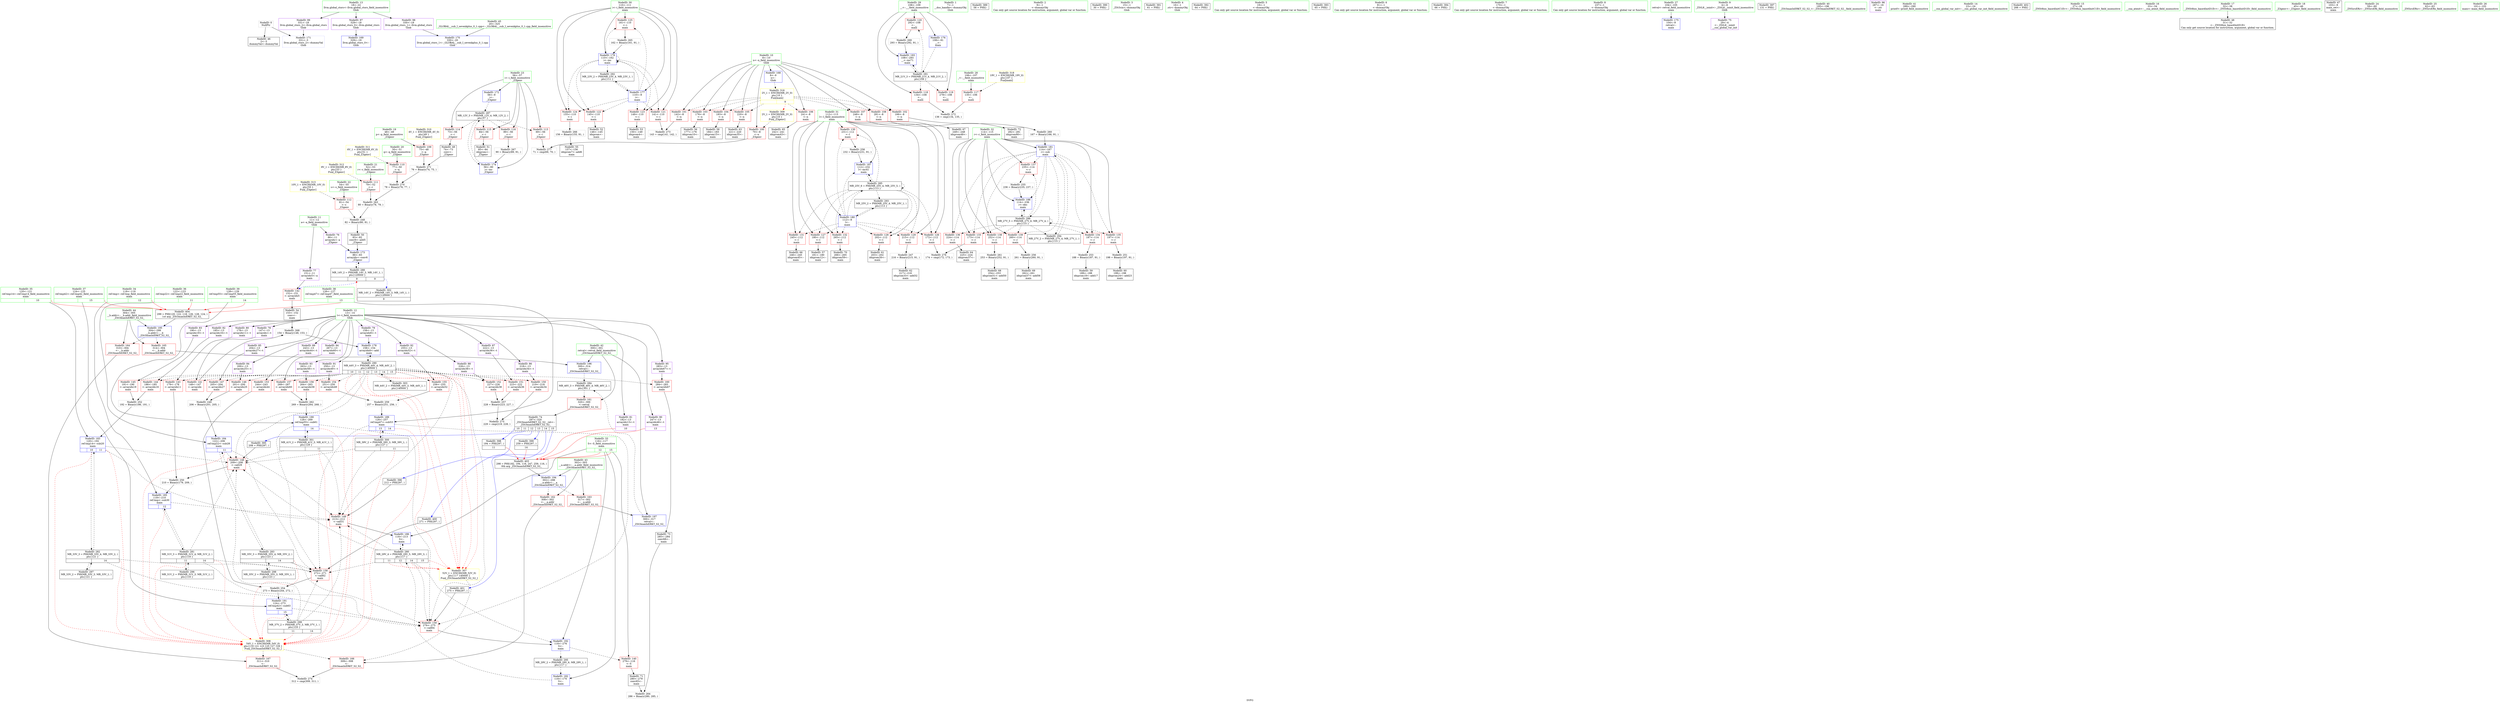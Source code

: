 digraph "SVFG" {
	label="SVFG";

	Node0x5614a39eedb0 [shape=record,color=grey,label="{NodeID: 0\nNullPtr}"];
	Node0x5614a39eedb0 -> Node0x5614a3a0f5a0[style=solid];
	Node0x5614a39eedb0 -> Node0x5614a3a17cf0[style=solid];
	Node0x5614a3a20cd0 [shape=record,color=grey,label="{NodeID: 277\n71 = cmp(69, 70, )\n}"];
	Node0x5614a3a13060 [shape=record,color=blue,label="{NodeID: 194\n302\<--298\n__a.addr\<--__a\n_ZSt3maxIxERKT_S2_S2_\n}"];
	Node0x5614a3a13060 -> Node0x5614a3a17510[style=dashed];
	Node0x5614a3a13060 -> Node0x5614a3a175e0[style=dashed];
	Node0x5614a3a10430 [shape=record,color=red,label="{NodeID: 111\n79\<--52\n\<--r\n_Z3genv\n}"];
	Node0x5614a3a10430 -> Node0x5614a3a14b10[style=solid];
	Node0x5614a3a0e670 [shape=record,color=green,label="{NodeID: 28\n106\<--107\n_\<--__field_insensitive\nmain\n}"];
	Node0x5614a3a0e670 -> Node0x5614a3a15080[style=solid];
	Node0x5614a3a16260 [shape=record,color=red,label="{NodeID: 139\n260\<--114\n\<--r\nmain\n}"];
	Node0x5614a3a16260 -> Node0x5614a3a14090[style=solid];
	Node0x5614a3a10e40 [shape=record,color=black,label="{NodeID: 56\n177\<--176\nidxprom10\<--\nmain\n}"];
	Node0x5614a3a1d440 [shape=record,color=grey,label="{NodeID: 250\n210 = Binary(179, 209, )\n}"];
	Node0x5614a3a1d440 -> Node0x5614a3a18880[style=solid];
	Node0x5614a3a17920 [shape=record,color=red,label="{NodeID: 167\n311\<--310\n\<--\n_ZSt3maxIxERKT_S2_S2_\n}"];
	Node0x5614a3a17920 -> Node0x5614a3a20850[style=solid];
	Node0x5614a3a12500 [shape=record,color=purple,label="{NodeID: 84\n200\<--13\narrayidx25\<--t\nmain\n}"];
	Node0x5614a3a12500 -> Node0x5614a3a16810[style=solid];
	Node0x5614a3a0cbc0 [shape=record,color=green,label="{NodeID: 1\n7\<--1\n__dso_handle\<--dummyObj\nGlob }"];
	Node0x5614a3a13130 [shape=record,color=blue,label="{NodeID: 195\n304\<--299\n__b.addr\<--__b\n_ZSt3maxIxERKT_S2_S2_\n}"];
	Node0x5614a3a13130 -> Node0x5614a3a176b0[style=dashed];
	Node0x5614a3a13130 -> Node0x5614a3a17780[style=dashed];
	Node0x5614a3a10500 [shape=record,color=red,label="{NodeID: 112\n81\<--54\n\<--s\n_Z3genv\n}"];
	Node0x5614a3a10500 -> Node0x5614a3a1d140[style=solid];
	Node0x5614a3a0e740 [shape=record,color=green,label="{NodeID: 29\n108\<--109\n__\<--___field_insensitive\nmain\n}"];
	Node0x5614a3a0e740 -> Node0x5614a3a15150[style=solid];
	Node0x5614a3a0e740 -> Node0x5614a3a15220[style=solid];
	Node0x5614a3a0e740 -> Node0x5614a3a152f0[style=solid];
	Node0x5614a3a0e740 -> Node0x5614a3a18130[style=solid];
	Node0x5614a3a0e740 -> Node0x5614a3a12f90[style=solid];
	Node0x5614a3711960 [shape=record,color=black,label="{NodeID: 389\n58 = PHI()\n}"];
	Node0x5614a3a16330 [shape=record,color=red,label="{NodeID: 140\n279\<--116\n\<--S\nmain\n}"];
	Node0x5614a3a16330 -> Node0x5614a3a11a70[style=solid];
	Node0x5614a3a10f10 [shape=record,color=black,label="{NodeID: 57\n181\<--180\nidxprom12\<--\nmain\n}"];
	Node0x5614a3a1d5c0 [shape=record,color=grey,label="{NodeID: 251\n198 = Binary(197, 91, )\n}"];
	Node0x5614a3a1d5c0 -> Node0x5614a3a11180[style=solid];
	Node0x5614a3a179f0 [shape=record,color=blue,label="{NodeID: 168\n8\<--9\nn\<--\nGlob }"];
	Node0x5614a3a179f0 -> Node0x5614a3a34710[style=dashed];
	Node0x5614a3a125d0 [shape=record,color=purple,label="{NodeID: 85\n204\<--13\narrayidx27\<--t\nmain\n}"];
	Node0x5614a3a125d0 -> Node0x5614a3a168e0[style=solid];
	Node0x5614a3a0cc50 [shape=record,color=green,label="{NodeID: 2\n9\<--1\n\<--dummyObj\nCan only get source location for instruction, argument, global var or function.}"];
	Node0x5614a3a13200 [shape=record,color=blue,label="{NodeID: 196\n300\<--314\nretval\<--\n_ZSt3maxIxERKT_S2_S2_\n}"];
	Node0x5614a3a13200 -> Node0x5614a3a2c9c0[style=dashed];
	Node0x5614a3a105d0 [shape=record,color=red,label="{NodeID: 113\n69\<--56\n\<--i\n_Z3genv\n}"];
	Node0x5614a3a105d0 -> Node0x5614a3a20cd0[style=solid];
	Node0x5614a3a0e810 [shape=record,color=green,label="{NodeID: 30\n110\<--111\ni\<--i_field_insensitive\nmain\n}"];
	Node0x5614a3a0e810 -> Node0x5614a3a153c0[style=solid];
	Node0x5614a3a0e810 -> Node0x5614a3a15490[style=solid];
	Node0x5614a3a0e810 -> Node0x5614a3a15560[style=solid];
	Node0x5614a3a0e810 -> Node0x5614a3a15630[style=solid];
	Node0x5614a3a0e810 -> Node0x5614a3a15700[style=solid];
	Node0x5614a3a0e810 -> Node0x5614a3a18200[style=solid];
	Node0x5614a3a0e810 -> Node0x5614a3a183a0[style=solid];
	Node0x5614a3a4f290 [shape=record,color=black,label="{NodeID: 390\n30 = PHI()\n}"];
	Node0x5614a3a33ea0 [shape=record,color=yellow,style=double,label="{NodeID: 307\n52V_1 = ENCHI(MR_52V_0)\npts\{117 140000 \}\nFun[_ZSt3maxIxERKT_S2_S2_]}"];
	Node0x5614a3a33ea0 -> Node0x5614a3a17850[style=dashed];
	Node0x5614a3a16400 [shape=record,color=red,label="{NodeID: 141\n148\<--147\n\<--arrayidx\nmain\n}"];
	Node0x5614a3a16400 -> Node0x5614a3a1ff50[style=solid];
	Node0x5614a3a10fe0 [shape=record,color=black,label="{NodeID: 58\n184\<--183\nidxprom15\<--\nmain\n}"];
	Node0x5614a3a1d740 [shape=record,color=grey,label="{NodeID: 252\n192 = Binary(186, 191, )\n}"];
	Node0x5614a3a1d740 -> Node0x5614a3a186e0[style=solid];
	Node0x5614a3a17af0 [shape=record,color=blue,label="{NodeID: 169\n329\<--19\nllvm.global_ctors_0\<--\nGlob }"];
	Node0x5614a3a126a0 [shape=record,color=purple,label="{NodeID: 86\n218\<--13\narrayidx34\<--t\nmain\n}"];
	Node0x5614a3a126a0 -> Node0x5614a3a16b50[style=solid];
	Node0x5614a3a0cce0 [shape=record,color=green,label="{NodeID: 3\n15\<--1\n_ZSt3cin\<--dummyObj\nGlob }"];
	Node0x5614a3a2b5c0 [shape=record,color=black,label="{NodeID: 280\nMR_29V_4 = PHI(MR_29V_5, MR_29V_3, )\npts\{117 \}\n|{|<s6>11|<s7>12|<s8>14|<s9>15}}"];
	Node0x5614a3a2b5c0 -> Node0x5614a3a169b0[style=dashed];
	Node0x5614a3a2b5c0 -> Node0x5614a3a16a80[style=dashed];
	Node0x5614a3a2b5c0 -> Node0x5614a3a171d0[style=dashed];
	Node0x5614a3a2b5c0 -> Node0x5614a3a172a0[style=dashed];
	Node0x5614a3a2b5c0 -> Node0x5614a3a18950[style=dashed];
	Node0x5614a3a2b5c0 -> Node0x5614a3a12ec0[style=dashed];
	Node0x5614a3a2b5c0:s6 -> Node0x5614a3a33ea0[style=dashed,color=red];
	Node0x5614a3a2b5c0:s7 -> Node0x5614a3a33ea0[style=dashed,color=red];
	Node0x5614a3a2b5c0:s8 -> Node0x5614a3a33ea0[style=dashed,color=red];
	Node0x5614a3a2b5c0:s9 -> Node0x5614a3a33ea0[style=dashed,color=red];
	Node0x5614a3a132d0 [shape=record,color=blue,label="{NodeID: 197\n300\<--317\nretval\<--\n_ZSt3maxIxERKT_S2_S2_\n}"];
	Node0x5614a3a132d0 -> Node0x5614a3a2c9c0[style=dashed];
	Node0x5614a3a106a0 [shape=record,color=red,label="{NodeID: 114\n73\<--56\n\<--i\n_Z3genv\n}"];
	Node0x5614a3a106a0 -> Node0x5614a3a10890[style=solid];
	Node0x5614a3a0e8e0 [shape=record,color=green,label="{NodeID: 31\n112\<--113\nl\<--l_field_insensitive\nmain\n}"];
	Node0x5614a3a0e8e0 -> Node0x5614a3a157d0[style=solid];
	Node0x5614a3a0e8e0 -> Node0x5614a3a158a0[style=solid];
	Node0x5614a3a0e8e0 -> Node0x5614a3a15970[style=solid];
	Node0x5614a3a0e8e0 -> Node0x5614a3a15a40[style=solid];
	Node0x5614a3a0e8e0 -> Node0x5614a3a15b10[style=solid];
	Node0x5614a3a0e8e0 -> Node0x5614a3a15be0[style=solid];
	Node0x5614a3a0e8e0 -> Node0x5614a3a15cb0[style=solid];
	Node0x5614a3a0e8e0 -> Node0x5614a3a18470[style=solid];
	Node0x5614a3a0e8e0 -> Node0x5614a3a18a20[style=solid];
	Node0x5614a3a4f360 [shape=record,color=black,label="{NodeID: 391\n61 = PHI()\n}"];
	Node0x5614a3a33fb0 [shape=record,color=yellow,style=double,label="{NodeID: 308\n54V_1 = ENCHI(MR_54V_0)\npts\{119 121 123 125 127 129 \}\nFun[_ZSt3maxIxERKT_S2_S2_]}"];
	Node0x5614a3a33fb0 -> Node0x5614a3a17850[style=dashed];
	Node0x5614a3a33fb0 -> Node0x5614a3a17920[style=dashed];
	Node0x5614a3a164d0 [shape=record,color=red,label="{NodeID: 142\n152\<--151\n\<--arrayidx5\nmain\n}"];
	Node0x5614a3a164d0 -> Node0x5614a3a10ca0[style=solid];
	Node0x5614a3a110b0 [shape=record,color=black,label="{NodeID: 59\n189\<--188\nidxprom18\<--add17\nmain\n}"];
	Node0x5614a3a1d8c0 [shape=record,color=grey,label="{NodeID: 253\n188 = Binary(187, 91, )\n}"];
	Node0x5614a3a1d8c0 -> Node0x5614a3a110b0[style=solid];
	Node0x5614a3a17bf0 [shape=record,color=blue,label="{NodeID: 170\n330\<--20\nllvm.global_ctors_1\<--_GLOBAL__sub_I_sevenkplus_0_1.cpp\nGlob }"];
	Node0x5614a3a12770 [shape=record,color=purple,label="{NodeID: 87\n222\<--13\narrayidx36\<--t\nmain\n}"];
	Node0x5614a3a12770 -> Node0x5614a3a16c20[style=solid];
	Node0x5614a3a0cd70 [shape=record,color=green,label="{NodeID: 4\n16\<--1\n.str\<--dummyObj\nGlob }"];
	Node0x5614a3a2bac0 [shape=record,color=black,label="{NodeID: 281\nMR_31V_3 = PHI(MR_31V_4, MR_31V_2, )\npts\{119 \}\n|{|<s5>11|<s6>14}}"];
	Node0x5614a3a2bac0 -> Node0x5614a3a169b0[style=dashed];
	Node0x5614a3a2bac0 -> Node0x5614a3a171d0[style=dashed];
	Node0x5614a3a2bac0 -> Node0x5614a3a172a0[style=dashed];
	Node0x5614a3a2bac0 -> Node0x5614a3a18880[style=dashed];
	Node0x5614a3a2bac0 -> Node0x5614a3a305c0[style=dashed];
	Node0x5614a3a2bac0:s5 -> Node0x5614a3a33fb0[style=dashed,color=red];
	Node0x5614a3a2bac0:s6 -> Node0x5614a3a33fb0[style=dashed,color=red];
	Node0x5614a3a14ee0 [shape=record,color=red,label="{NodeID: 115\n84\<--56\n\<--i\n_Z3genv\n}"];
	Node0x5614a3a14ee0 -> Node0x5614a3a10a30[style=solid];
	Node0x5614a3a0e9b0 [shape=record,color=green,label="{NodeID: 32\n114\<--115\nr\<--r_field_insensitive\nmain\n}"];
	Node0x5614a3a0e9b0 -> Node0x5614a3a15d80[style=solid];
	Node0x5614a3a0e9b0 -> Node0x5614a3a15e50[style=solid];
	Node0x5614a3a0e9b0 -> Node0x5614a3a15f20[style=solid];
	Node0x5614a3a0e9b0 -> Node0x5614a3a15ff0[style=solid];
	Node0x5614a3a0e9b0 -> Node0x5614a3a160c0[style=solid];
	Node0x5614a3a0e9b0 -> Node0x5614a3a16190[style=solid];
	Node0x5614a3a0e9b0 -> Node0x5614a3a16260[style=solid];
	Node0x5614a3a0e9b0 -> Node0x5614a3a18540[style=solid];
	Node0x5614a3a0e9b0 -> Node0x5614a3a18af0[style=solid];
	Node0x5614a3a4f490 [shape=record,color=black,label="{NodeID: 392\n64 = PHI()\n}"];
	Node0x5614a3a340c0 [shape=record,color=yellow,style=double,label="{NodeID: 309\n2V_1 = ENCHI(MR_2V_0)\npts\{10 \}\nFun[_Z3genv]}"];
	Node0x5614a3a340c0 -> Node0x5614a3a0fb40[style=dashed];
	Node0x5614a3a165a0 [shape=record,color=red,label="{NodeID: 143\n179\<--178\n\<--arrayidx11\nmain\n}"];
	Node0x5614a3a165a0 -> Node0x5614a3a1d440[style=solid];
	Node0x5614a3a11180 [shape=record,color=black,label="{NodeID: 60\n199\<--198\nidxprom24\<--add23\nmain\n}"];
	Node0x5614a3a1da40 [shape=record,color=grey,label="{NodeID: 254\n273 = Binary(244, 272, )\n}"];
	Node0x5614a3a1da40 -> Node0x5614a3a18d60[style=solid];
	Node0x5614a3a17cf0 [shape=record,color=blue, style = dotted,label="{NodeID: 171\n331\<--3\nllvm.global_ctors_2\<--dummyVal\nGlob }"];
	Node0x5614a3a12840 [shape=record,color=purple,label="{NodeID: 88\n226\<--13\narrayidx38\<--t\nmain\n}"];
	Node0x5614a3a12840 -> Node0x5614a3a16cf0[style=solid];
	Node0x5614a3a0d5b0 [shape=record,color=green,label="{NodeID: 5\n19\<--1\n\<--dummyObj\nCan only get source location for instruction, argument, global var or function.}"];
	Node0x5614a3a2bfc0 [shape=record,color=black,label="{NodeID: 282\nMR_33V_3 = PHI(MR_33V_4, MR_33V_2, )\npts\{121 \}\n|{|<s4>14}}"];
	Node0x5614a3a2bfc0 -> Node0x5614a3a171d0[style=dashed];
	Node0x5614a3a2bfc0 -> Node0x5614a3a172a0[style=dashed];
	Node0x5614a3a2bfc0 -> Node0x5614a3a186e0[style=dashed];
	Node0x5614a3a2bfc0 -> Node0x5614a3a30ac0[style=dashed];
	Node0x5614a3a2bfc0:s4 -> Node0x5614a3a33fb0[style=dashed,color=red];
	Node0x5614a3a14fb0 [shape=record,color=red,label="{NodeID: 116\n89\<--56\n\<--i\n_Z3genv\n}"];
	Node0x5614a3a14fb0 -> Node0x5614a3a1fdd0[style=solid];
	Node0x5614a3a0ea80 [shape=record,color=green,label="{NodeID: 33\n116\<--117\nS\<--S_field_insensitive\nmain\n|{|<s4>12|<s5>15}}"];
	Node0x5614a3a0ea80 -> Node0x5614a3a16330[style=solid];
	Node0x5614a3a0ea80 -> Node0x5614a3a18610[style=solid];
	Node0x5614a3a0ea80 -> Node0x5614a3a18950[style=solid];
	Node0x5614a3a0ea80 -> Node0x5614a3a12ec0[style=solid];
	Node0x5614a3a0ea80:s4 -> Node0x5614a3a50190[style=solid,color=red];
	Node0x5614a3a0ea80:s5 -> Node0x5614a3a50190[style=solid,color=red];
	Node0x5614a3a4f590 [shape=record,color=black,label="{NodeID: 393\n65 = PHI()\n}"];
	Node0x5614a3a341d0 [shape=record,color=yellow,style=double,label="{NodeID: 310\n4V_1 = ENCHI(MR_4V_0)\npts\{49 \}\nFun[_Z3genv]}"];
	Node0x5614a3a341d0 -> Node0x5614a3a10290[style=dashed];
	Node0x5614a3a16670 [shape=record,color=red,label="{NodeID: 144\n186\<--185\n\<--arrayidx16\nmain\n}"];
	Node0x5614a3a16670 -> Node0x5614a3a1d740[style=solid];
	Node0x5614a3a11250 [shape=record,color=black,label="{NodeID: 61\n203\<--202\nidxprom26\<--\nmain\n}"];
	Node0x5614a3a13f10 [shape=record,color=grey,label="{NodeID: 255\n236 = Binary(235, 237, )\n}"];
	Node0x5614a3a13f10 -> Node0x5614a3a18af0[style=solid];
	Node0x5614a3a17df0 [shape=record,color=blue,label="{NodeID: 172\n56\<--9\ni\<--\n_Z3genv\n}"];
	Node0x5614a3a17df0 -> Node0x5614a3a2d8c0[style=dashed];
	Node0x5614a3a12910 [shape=record,color=purple,label="{NodeID: 89\n243\<--13\narrayidx44\<--t\nmain\n}"];
	Node0x5614a3a12910 -> Node0x5614a3a16dc0[style=solid];
	Node0x5614a3a0d640 [shape=record,color=green,label="{NodeID: 6\n91\<--1\n\<--dummyObj\nCan only get source location for instruction, argument, global var or function.}"];
	Node0x5614a3a2c4c0 [shape=record,color=black,label="{NodeID: 283\nMR_35V_3 = PHI(MR_35V_4, MR_35V_2, )\npts\{123 \}\n|{|<s4>14}}"];
	Node0x5614a3a2c4c0 -> Node0x5614a3a171d0[style=dashed];
	Node0x5614a3a2c4c0 -> Node0x5614a3a172a0[style=dashed];
	Node0x5614a3a2c4c0 -> Node0x5614a3a187b0[style=dashed];
	Node0x5614a3a2c4c0 -> Node0x5614a3a30fc0[style=dashed];
	Node0x5614a3a2c4c0:s4 -> Node0x5614a3a33fb0[style=dashed,color=red];
	Node0x5614a3a15080 [shape=record,color=red,label="{NodeID: 117\n135\<--106\n\<--_\nmain\n}"];
	Node0x5614a3a15080 -> Node0x5614a3a20550[style=solid];
	Node0x5614a3a0eb50 [shape=record,color=green,label="{NodeID: 34\n118\<--119\nref.tmp\<--ref.tmp_field_insensitive\nmain\n|{|<s1>12}}"];
	Node0x5614a3a0eb50 -> Node0x5614a3a18880[style=solid];
	Node0x5614a3a0eb50:s1 -> Node0x5614a3a50710[style=solid,color=red];
	Node0x5614a3a4f690 [shape=record,color=black,label="{NodeID: 394\n66 = PHI()\n}"];
	Node0x5614a3a342b0 [shape=record,color=yellow,style=double,label="{NodeID: 311\n6V_1 = ENCHI(MR_6V_0)\npts\{51 \}\nFun[_Z3genv]}"];
	Node0x5614a3a342b0 -> Node0x5614a3a10360[style=dashed];
	Node0x5614a3a16740 [shape=record,color=red,label="{NodeID: 145\n191\<--190\n\<--arrayidx19\nmain\n}"];
	Node0x5614a3a16740 -> Node0x5614a3a1d740[style=solid];
	Node0x5614a3a11320 [shape=record,color=black,label="{NodeID: 62\n217\<--216\nidxprom33\<--add32\nmain\n}"];
	Node0x5614a3a14090 [shape=record,color=grey,label="{NodeID: 256\n261 = Binary(260, 91, )\n}"];
	Node0x5614a3a14090 -> Node0x5614a3a118d0[style=solid];
	Node0x5614a3a17ec0 [shape=record,color=blue,label="{NodeID: 173\n86\<--83\narrayidx\<--conv6\n_Z3genv\n}"];
	Node0x5614a3a17ec0 -> Node0x5614a3a2ddc0[style=dashed];
	Node0x5614a3a129e0 [shape=record,color=purple,label="{NodeID: 90\n247\<--13\narrayidx46\<--t\nmain\n|{<s0>13}}"];
	Node0x5614a3a129e0:s0 -> Node0x5614a3a50190[style=solid,color=red];
	Node0x5614a3a0d6d0 [shape=record,color=green,label="{NodeID: 7\n170\<--1\n\<--dummyObj\nCan only get source location for instruction, argument, global var or function.}"];
	Node0x5614a3a2c9c0 [shape=record,color=black,label="{NodeID: 284\nMR_46V_3 = PHI(MR_46V_4, MR_46V_2, )\npts\{301 \}\n}"];
	Node0x5614a3a2c9c0 -> Node0x5614a3a17440[style=dashed];
	Node0x5614a3a15150 [shape=record,color=red,label="{NodeID: 118\n134\<--108\n\<--__\nmain\n}"];
	Node0x5614a3a15150 -> Node0x5614a3a20550[style=solid];
	Node0x5614a3a0ec20 [shape=record,color=green,label="{NodeID: 35\n120\<--121\nref.tmp14\<--ref.tmp14_field_insensitive\nmain\n|{|<s1>10}}"];
	Node0x5614a3a0ec20 -> Node0x5614a3a186e0[style=solid];
	Node0x5614a3a0ec20:s1 -> Node0x5614a3a50710[style=solid,color=red];
	Node0x5614a3a4f760 [shape=record,color=black,label="{NodeID: 395\n208 = PHI(297, )\n}"];
	Node0x5614a3a4f760 -> Node0x5614a3a169b0[style=solid];
	Node0x5614a3a34390 [shape=record,color=yellow,style=double,label="{NodeID: 312\n8V_1 = ENCHI(MR_8V_0)\npts\{53 \}\nFun[_Z3genv]}"];
	Node0x5614a3a34390 -> Node0x5614a3a10430[style=dashed];
	Node0x5614a3a16810 [shape=record,color=red,label="{NodeID: 146\n201\<--200\n\<--arrayidx25\nmain\n}"];
	Node0x5614a3a16810 -> Node0x5614a3a1d2c0[style=solid];
	Node0x5614a3a113f0 [shape=record,color=black,label="{NodeID: 63\n221\<--220\nidxprom35\<--\nmain\n}"];
	Node0x5614a3a14210 [shape=record,color=grey,label="{NodeID: 257\n228 = Binary(223, 227, )\n}"];
	Node0x5614a3a14210 -> Node0x5614a3a209d0[style=solid];
	Node0x5614a3a17f90 [shape=record,color=blue,label="{NodeID: 174\n56\<--90\ni\<--inc\n_Z3genv\n}"];
	Node0x5614a3a17f90 -> Node0x5614a3a2d8c0[style=dashed];
	Node0x5614a3a12ab0 [shape=record,color=purple,label="{NodeID: 91\n250\<--13\narrayidx49\<--t\nmain\n}"];
	Node0x5614a3a12ab0 -> Node0x5614a3a16e90[style=solid];
	Node0x5614a3a0d760 [shape=record,color=green,label="{NodeID: 8\n237\<--1\n\<--dummyObj\nCan only get source location for instruction, argument, global var or function.}"];
	Node0x5614a3a2cec0 [shape=record,color=black,label="{NodeID: 285\nMR_25V_6 = PHI(MR_25V_4, MR_25V_5, )\npts\{113 \}\n}"];
	Node0x5614a3a2cec0 -> Node0x5614a3a157d0[style=dashed];
	Node0x5614a3a2cec0 -> Node0x5614a3a158a0[style=dashed];
	Node0x5614a3a2cec0 -> Node0x5614a3a15970[style=dashed];
	Node0x5614a3a2cec0 -> Node0x5614a3a15a40[style=dashed];
	Node0x5614a3a2cec0 -> Node0x5614a3a15b10[style=dashed];
	Node0x5614a3a2cec0 -> Node0x5614a3a15be0[style=dashed];
	Node0x5614a3a2cec0 -> Node0x5614a3a15cb0[style=dashed];
	Node0x5614a3a2cec0 -> Node0x5614a3a18a20[style=dashed];
	Node0x5614a3a2cec0 -> Node0x5614a3a2cec0[style=dashed];
	Node0x5614a3a2cec0 -> Node0x5614a3a2f6c0[style=dashed];
	Node0x5614a3a15220 [shape=record,color=red,label="{NodeID: 119\n278\<--108\n\<--__\nmain\n}"];
	Node0x5614a3a0ecf0 [shape=record,color=green,label="{NodeID: 36\n122\<--123\nref.tmp22\<--ref.tmp22_field_insensitive\nmain\n|{|<s1>11}}"];
	Node0x5614a3a0ecf0 -> Node0x5614a3a187b0[style=solid];
	Node0x5614a3a0ecf0:s1 -> Node0x5614a3a50710[style=solid,color=red];
	Node0x5614a3a4f920 [shape=record,color=black,label="{NodeID: 396\n212 = PHI(297, )\n}"];
	Node0x5614a3a4f920 -> Node0x5614a3a16a80[style=solid];
	Node0x5614a3a34470 [shape=record,color=yellow,style=double,label="{NodeID: 313\n10V_1 = ENCHI(MR_10V_0)\npts\{55 \}\nFun[_Z3genv]}"];
	Node0x5614a3a34470 -> Node0x5614a3a10500[style=dashed];
	Node0x5614a3a168e0 [shape=record,color=red,label="{NodeID: 147\n205\<--204\n\<--arrayidx27\nmain\n}"];
	Node0x5614a3a168e0 -> Node0x5614a3a1d2c0[style=solid];
	Node0x5614a3a114c0 [shape=record,color=black,label="{NodeID: 64\n225\<--224\nidxprom37\<--\nmain\n}"];
	Node0x5614a3a14390 [shape=record,color=grey,label="{NodeID: 258\n232 = Binary(231, 91, )\n}"];
	Node0x5614a3a14390 -> Node0x5614a3a18a20[style=solid];
	Node0x5614a3a18060 [shape=record,color=blue,label="{NodeID: 175\n104\<--9\nretval\<--\nmain\n}"];
	Node0x5614a3a12b80 [shape=record,color=purple,label="{NodeID: 92\n255\<--13\narrayidx52\<--t\nmain\n}"];
	Node0x5614a3a12b80 -> Node0x5614a3a16f60[style=solid];
	Node0x5614a3a0d7f0 [shape=record,color=green,label="{NodeID: 9\n4\<--6\n_ZStL8__ioinit\<--_ZStL8__ioinit_field_insensitive\nGlob }"];
	Node0x5614a3a0d7f0 -> Node0x5614a3a11db0[style=solid];
	Node0x5614a3a2d3c0 [shape=record,color=black,label="{NodeID: 286\nMR_27V_5 = PHI(MR_27V_6, MR_27V_4, )\npts\{115 \}\n}"];
	Node0x5614a3a2d3c0 -> Node0x5614a3a15d80[style=dashed];
	Node0x5614a3a2d3c0 -> Node0x5614a3a15e50[style=dashed];
	Node0x5614a3a2d3c0 -> Node0x5614a3a15f20[style=dashed];
	Node0x5614a3a2d3c0 -> Node0x5614a3a15ff0[style=dashed];
	Node0x5614a3a2d3c0 -> Node0x5614a3a160c0[style=dashed];
	Node0x5614a3a2d3c0 -> Node0x5614a3a16190[style=dashed];
	Node0x5614a3a2d3c0 -> Node0x5614a3a16260[style=dashed];
	Node0x5614a3a2d3c0 -> Node0x5614a3a18af0[style=dashed];
	Node0x5614a3a2d3c0 -> Node0x5614a3a2d3c0[style=dashed];
	Node0x5614a3a2d3c0 -> Node0x5614a3a2fbc0[style=dashed];
	Node0x5614a3a152f0 [shape=record,color=red,label="{NodeID: 120\n292\<--108\n\<--__\nmain\n}"];
	Node0x5614a3a152f0 -> Node0x5614a3a200d0[style=solid];
	Node0x5614a3a0edc0 [shape=record,color=green,label="{NodeID: 37\n124\<--125\nref.tmp42\<--ref.tmp42_field_insensitive\nmain\n|{|<s1>15}}"];
	Node0x5614a3a0edc0 -> Node0x5614a3a18d60[style=solid];
	Node0x5614a3a0edc0:s1 -> Node0x5614a3a50710[style=solid,color=red];
	Node0x5614a3a4fa20 [shape=record,color=black,label="{NodeID: 397\n131 = PHI()\n}"];
	Node0x5614a3a169b0 [shape=record,color=red,label="{NodeID: 148\n209\<--208\n\<--call29\nmain\n}"];
	Node0x5614a3a169b0 -> Node0x5614a3a1d440[style=solid];
	Node0x5614a3a11590 [shape=record,color=black,label="{NodeID: 65\n242\<--241\nidxprom43\<--\nmain\n}"];
	Node0x5614a3a14510 [shape=record,color=grey,label="{NodeID: 259\n257 = Binary(251, 256, )\n}"];
	Node0x5614a3a14510 -> Node0x5614a3a18bc0[style=solid];
	Node0x5614a3a18130 [shape=record,color=blue,label="{NodeID: 176\n108\<--91\n__\<--\nmain\n}"];
	Node0x5614a3a18130 -> Node0x5614a3a2ecc0[style=dashed];
	Node0x5614a3a12c50 [shape=record,color=purple,label="{NodeID: 93\n263\<--13\narrayidx58\<--t\nmain\n}"];
	Node0x5614a3a12c50 -> Node0x5614a3a17030[style=solid];
	Node0x5614a3a0d880 [shape=record,color=green,label="{NodeID: 10\n8\<--10\nn\<--n_field_insensitive\nGlob }"];
	Node0x5614a3a0d880 -> Node0x5614a3a0fb40[style=solid];
	Node0x5614a3a0d880 -> Node0x5614a3a0fc10[style=solid];
	Node0x5614a3a0d880 -> Node0x5614a3a0fce0[style=solid];
	Node0x5614a3a0d880 -> Node0x5614a3a0fdb0[style=solid];
	Node0x5614a3a0d880 -> Node0x5614a3a0fe80[style=solid];
	Node0x5614a3a0d880 -> Node0x5614a3a0ff50[style=solid];
	Node0x5614a3a0d880 -> Node0x5614a3a10020[style=solid];
	Node0x5614a3a0d880 -> Node0x5614a3a100f0[style=solid];
	Node0x5614a3a0d880 -> Node0x5614a3a101c0[style=solid];
	Node0x5614a3a0d880 -> Node0x5614a3a179f0[style=solid];
	Node0x5614a3a2d8c0 [shape=record,color=black,label="{NodeID: 287\nMR_12V_3 = PHI(MR_12V_4, MR_12V_2, )\npts\{57 \}\n}"];
	Node0x5614a3a2d8c0 -> Node0x5614a3a105d0[style=dashed];
	Node0x5614a3a2d8c0 -> Node0x5614a3a106a0[style=dashed];
	Node0x5614a3a2d8c0 -> Node0x5614a3a14ee0[style=dashed];
	Node0x5614a3a2d8c0 -> Node0x5614a3a14fb0[style=dashed];
	Node0x5614a3a2d8c0 -> Node0x5614a3a17f90[style=dashed];
	Node0x5614a3a153c0 [shape=record,color=red,label="{NodeID: 121\n141\<--110\n\<--i\nmain\n}"];
	Node0x5614a3a153c0 -> Node0x5614a3a206d0[style=solid];
	Node0x5614a3a0ee90 [shape=record,color=green,label="{NodeID: 38\n126\<--127\nref.tmp47\<--ref.tmp47_field_insensitive\nmain\n|{|<s1>13}}"];
	Node0x5614a3a0ee90 -> Node0x5614a3a18bc0[style=solid];
	Node0x5614a3a0ee90:s1 -> Node0x5614a3a50710[style=solid,color=red];
	Node0x5614a3a4faf0 [shape=record,color=black,label="{NodeID: 398\n194 = PHI(297, )\n|{<s0>11}}"];
	Node0x5614a3a4faf0:s0 -> Node0x5614a3a50190[style=solid,color=red];
	Node0x5614a3a16a80 [shape=record,color=red,label="{NodeID: 149\n213\<--212\n\<--call31\nmain\n}"];
	Node0x5614a3a16a80 -> Node0x5614a3a18950[style=solid];
	Node0x5614a3a11660 [shape=record,color=black,label="{NodeID: 66\n246\<--245\nidxprom45\<--\nmain\n}"];
	Node0x5614a3a14690 [shape=record,color=grey,label="{NodeID: 260\n167 = Binary(166, 91, )\n}"];
	Node0x5614a3a14690 -> Node0x5614a3a18540[style=solid];
	Node0x5614a3a18200 [shape=record,color=blue,label="{NodeID: 177\n110\<--9\ni\<--\nmain\n}"];
	Node0x5614a3a18200 -> Node0x5614a3a153c0[style=dashed];
	Node0x5614a3a18200 -> Node0x5614a3a15490[style=dashed];
	Node0x5614a3a18200 -> Node0x5614a3a15560[style=dashed];
	Node0x5614a3a18200 -> Node0x5614a3a15630[style=dashed];
	Node0x5614a3a18200 -> Node0x5614a3a15700[style=dashed];
	Node0x5614a3a18200 -> Node0x5614a3a183a0[style=dashed];
	Node0x5614a3a18200 -> Node0x5614a3a2f1c0[style=dashed];
	Node0x5614a3a12d20 [shape=record,color=purple,label="{NodeID: 94\n267\<--13\narrayidx60\<--t\nmain\n}"];
	Node0x5614a3a12d20 -> Node0x5614a3a17100[style=solid];
	Node0x5614a3a0d910 [shape=record,color=green,label="{NodeID: 11\n11\<--12\na\<--a_field_insensitive\nGlob }"];
	Node0x5614a3a0d910 -> Node0x5614a3a11e80[style=solid];
	Node0x5614a3a0d910 -> Node0x5614a3a11f50[style=solid];
	Node0x5614a3a2ddc0 [shape=record,color=black,label="{NodeID: 288\nMR_14V_2 = PHI(MR_14V_3, MR_14V_1, )\npts\{120000 \}\n|{|<s1>9|<s2>9}}"];
	Node0x5614a3a2ddc0 -> Node0x5614a3a17ec0[style=dashed];
	Node0x5614a3a2ddc0:s1 -> Node0x5614a3a164d0[style=dashed,color=blue];
	Node0x5614a3a2ddc0:s2 -> Node0x5614a3a327c0[style=dashed,color=blue];
	Node0x5614a3a15490 [shape=record,color=red,label="{NodeID: 122\n145\<--110\n\<--i\nmain\n}"];
	Node0x5614a3a15490 -> Node0x5614a3a10b00[style=solid];
	Node0x5614a3a0ef60 [shape=record,color=green,label="{NodeID: 39\n128\<--129\nref.tmp55\<--ref.tmp55_field_insensitive\nmain\n|{|<s1>14}}"];
	Node0x5614a3a0ef60 -> Node0x5614a3a18c90[style=solid];
	Node0x5614a3a0ef60:s1 -> Node0x5614a3a50710[style=solid,color=red];
	Node0x5614a3a4fd70 [shape=record,color=black,label="{NodeID: 399\n259 = PHI(297, )\n|{<s0>14}}"];
	Node0x5614a3a4fd70:s0 -> Node0x5614a3a50190[style=solid,color=red];
	Node0x5614a3a34710 [shape=record,color=yellow,style=double,label="{NodeID: 316\n2V_1 = ENCHI(MR_2V_0)\npts\{10 \}\nFun[main]|{|<s8>9}}"];
	Node0x5614a3a34710 -> Node0x5614a3a0fc10[style=dashed];
	Node0x5614a3a34710 -> Node0x5614a3a0fce0[style=dashed];
	Node0x5614a3a34710 -> Node0x5614a3a0fdb0[style=dashed];
	Node0x5614a3a34710 -> Node0x5614a3a0fe80[style=dashed];
	Node0x5614a3a34710 -> Node0x5614a3a0ff50[style=dashed];
	Node0x5614a3a34710 -> Node0x5614a3a10020[style=dashed];
	Node0x5614a3a34710 -> Node0x5614a3a100f0[style=dashed];
	Node0x5614a3a34710 -> Node0x5614a3a101c0[style=dashed];
	Node0x5614a3a34710:s8 -> Node0x5614a3a340c0[style=dashed,color=red];
	Node0x5614a3a16b50 [shape=record,color=red,label="{NodeID: 150\n219\<--218\n\<--arrayidx34\nmain\n}"];
	Node0x5614a3a16b50 -> Node0x5614a3a209d0[style=solid];
	Node0x5614a3a11730 [shape=record,color=black,label="{NodeID: 67\n249\<--248\nidxprom48\<--\nmain\n}"];
	Node0x5614a3a14810 [shape=record,color=grey,label="{NodeID: 261\n253 = Binary(252, 91, )\n}"];
	Node0x5614a3a14810 -> Node0x5614a3a11800[style=solid];
	Node0x5614a3a182d0 [shape=record,color=blue,label="{NodeID: 178\n158\<--154\narrayidx8\<--add\nmain\n}"];
	Node0x5614a3a182d0 -> Node0x5614a3a2e7c0[style=dashed];
	Node0x5614a3a12df0 [shape=record,color=purple,label="{NodeID: 95\n283\<--13\narrayidx67\<--t\nmain\n}"];
	Node0x5614a3a12df0 -> Node0x5614a3a17370[style=solid];
	Node0x5614a3a0d9a0 [shape=record,color=green,label="{NodeID: 12\n13\<--14\nt\<--t_field_insensitive\nGlob }"];
	Node0x5614a3a0d9a0 -> Node0x5614a3a12020[style=solid];
	Node0x5614a3a0d9a0 -> Node0x5614a3a120f0[style=solid];
	Node0x5614a3a0d9a0 -> Node0x5614a3a121c0[style=solid];
	Node0x5614a3a0d9a0 -> Node0x5614a3a12290[style=solid];
	Node0x5614a3a0d9a0 -> Node0x5614a3a12360[style=solid];
	Node0x5614a3a0d9a0 -> Node0x5614a3a12430[style=solid];
	Node0x5614a3a0d9a0 -> Node0x5614a3a12500[style=solid];
	Node0x5614a3a0d9a0 -> Node0x5614a3a125d0[style=solid];
	Node0x5614a3a0d9a0 -> Node0x5614a3a126a0[style=solid];
	Node0x5614a3a0d9a0 -> Node0x5614a3a12770[style=solid];
	Node0x5614a3a0d9a0 -> Node0x5614a3a12840[style=solid];
	Node0x5614a3a0d9a0 -> Node0x5614a3a12910[style=solid];
	Node0x5614a3a0d9a0 -> Node0x5614a3a129e0[style=solid];
	Node0x5614a3a0d9a0 -> Node0x5614a3a12ab0[style=solid];
	Node0x5614a3a0d9a0 -> Node0x5614a3a12b80[style=solid];
	Node0x5614a3a0d9a0 -> Node0x5614a3a12c50[style=solid];
	Node0x5614a3a0d9a0 -> Node0x5614a3a12d20[style=solid];
	Node0x5614a3a0d9a0 -> Node0x5614a3a12df0[style=solid];
	Node0x5614a3a15560 [shape=record,color=red,label="{NodeID: 123\n149\<--110\n\<--i\nmain\n}"];
	Node0x5614a3a15560 -> Node0x5614a3a10bd0[style=solid];
	Node0x5614a3a0f030 [shape=record,color=green,label="{NodeID: 40\n195\<--196\n_ZSt3maxIxERKT_S2_S2_\<--_ZSt3maxIxERKT_S2_S2__field_insensitive\n}"];
	Node0x5614a3a4fe40 [shape=record,color=black,label="{NodeID: 400\n271 = PHI(297, )\n}"];
	Node0x5614a3a4fe40 -> Node0x5614a3a171d0[style=solid];
	Node0x5614a3a16c20 [shape=record,color=red,label="{NodeID: 151\n223\<--222\n\<--arrayidx36\nmain\n}"];
	Node0x5614a3a16c20 -> Node0x5614a3a14210[style=solid];
	Node0x5614a3a11800 [shape=record,color=black,label="{NodeID: 68\n254\<--253\nidxprom51\<--add50\nmain\n}"];
	Node0x5614a3a14990 [shape=record,color=grey,label="{NodeID: 262\n269 = Binary(264, 268, )\n}"];
	Node0x5614a3a14990 -> Node0x5614a3a18c90[style=solid];
	Node0x5614a3a183a0 [shape=record,color=blue,label="{NodeID: 179\n110\<--162\ni\<--inc\nmain\n}"];
	Node0x5614a3a183a0 -> Node0x5614a3a153c0[style=dashed];
	Node0x5614a3a183a0 -> Node0x5614a3a15490[style=dashed];
	Node0x5614a3a183a0 -> Node0x5614a3a15560[style=dashed];
	Node0x5614a3a183a0 -> Node0x5614a3a15630[style=dashed];
	Node0x5614a3a183a0 -> Node0x5614a3a15700[style=dashed];
	Node0x5614a3a183a0 -> Node0x5614a3a183a0[style=dashed];
	Node0x5614a3a183a0 -> Node0x5614a3a2f1c0[style=dashed];
	Node0x5614a3a0f770 [shape=record,color=purple,label="{NodeID: 96\n287\<--16\n\<--.str\nmain\n}"];
	Node0x5614a3a0da30 [shape=record,color=green,label="{NodeID: 13\n18\<--22\nllvm.global_ctors\<--llvm.global_ctors_field_insensitive\nGlob }"];
	Node0x5614a3a0da30 -> Node0x5614a3a0f840[style=solid];
	Node0x5614a3a0da30 -> Node0x5614a3a0f940[style=solid];
	Node0x5614a3a0da30 -> Node0x5614a3a0fa40[style=solid];
	Node0x5614a3a2e7c0 [shape=record,color=black,label="{NodeID: 290\nMR_44V_3 = PHI(MR_44V_4, MR_44V_2, )\npts\{140000 \}\n|{|<s21>10|<s22>11|<s23>12|<s24>13|<s25>14|<s26>15}}"];
	Node0x5614a3a2e7c0 -> Node0x5614a3a16400[style=dashed];
	Node0x5614a3a2e7c0 -> Node0x5614a3a165a0[style=dashed];
	Node0x5614a3a2e7c0 -> Node0x5614a3a16670[style=dashed];
	Node0x5614a3a2e7c0 -> Node0x5614a3a16740[style=dashed];
	Node0x5614a3a2e7c0 -> Node0x5614a3a16810[style=dashed];
	Node0x5614a3a2e7c0 -> Node0x5614a3a168e0[style=dashed];
	Node0x5614a3a2e7c0 -> Node0x5614a3a169b0[style=dashed];
	Node0x5614a3a2e7c0 -> Node0x5614a3a16a80[style=dashed];
	Node0x5614a3a2e7c0 -> Node0x5614a3a16b50[style=dashed];
	Node0x5614a3a2e7c0 -> Node0x5614a3a16c20[style=dashed];
	Node0x5614a3a2e7c0 -> Node0x5614a3a16cf0[style=dashed];
	Node0x5614a3a2e7c0 -> Node0x5614a3a16dc0[style=dashed];
	Node0x5614a3a2e7c0 -> Node0x5614a3a16e90[style=dashed];
	Node0x5614a3a2e7c0 -> Node0x5614a3a16f60[style=dashed];
	Node0x5614a3a2e7c0 -> Node0x5614a3a17030[style=dashed];
	Node0x5614a3a2e7c0 -> Node0x5614a3a17100[style=dashed];
	Node0x5614a3a2e7c0 -> Node0x5614a3a171d0[style=dashed];
	Node0x5614a3a2e7c0 -> Node0x5614a3a172a0[style=dashed];
	Node0x5614a3a2e7c0 -> Node0x5614a3a17370[style=dashed];
	Node0x5614a3a2e7c0 -> Node0x5614a3a182d0[style=dashed];
	Node0x5614a3a2e7c0 -> Node0x5614a3a32cc0[style=dashed];
	Node0x5614a3a2e7c0:s21 -> Node0x5614a3a33ea0[style=dashed,color=red];
	Node0x5614a3a2e7c0:s22 -> Node0x5614a3a33ea0[style=dashed,color=red];
	Node0x5614a3a2e7c0:s23 -> Node0x5614a3a33ea0[style=dashed,color=red];
	Node0x5614a3a2e7c0:s24 -> Node0x5614a3a33ea0[style=dashed,color=red];
	Node0x5614a3a2e7c0:s25 -> Node0x5614a3a33ea0[style=dashed,color=red];
	Node0x5614a3a2e7c0:s26 -> Node0x5614a3a33ea0[style=dashed,color=red];
	Node0x5614a3a15630 [shape=record,color=red,label="{NodeID: 124\n155\<--110\n\<--i\nmain\n}"];
	Node0x5614a3a15630 -> Node0x5614a3a1fc50[style=solid];
	Node0x5614a3a0f130 [shape=record,color=green,label="{NodeID: 41\n289\<--290\nprintf\<--printf_field_insensitive\n}"];
	Node0x5614a3a4ff80 [shape=record,color=black,label="{NodeID: 401\n275 = PHI(297, )\n}"];
	Node0x5614a3a4ff80 -> Node0x5614a3a172a0[style=solid];
	Node0x5614a3a34900 [shape=record,color=yellow,style=double,label="{NodeID: 318\n19V_1 = ENCHI(MR_19V_0)\npts\{107 \}\nFun[main]}"];
	Node0x5614a3a34900 -> Node0x5614a3a15080[style=dashed];
	Node0x5614a3a16cf0 [shape=record,color=red,label="{NodeID: 152\n227\<--226\n\<--arrayidx38\nmain\n}"];
	Node0x5614a3a16cf0 -> Node0x5614a3a14210[style=solid];
	Node0x5614a3a118d0 [shape=record,color=black,label="{NodeID: 69\n262\<--261\nidxprom57\<--add56\nmain\n}"];
	Node0x5614a3a14b10 [shape=record,color=grey,label="{NodeID: 263\n80 = Binary(78, 79, )\n}"];
	Node0x5614a3a14b10 -> Node0x5614a3a1d140[style=solid];
	Node0x5614a3a18470 [shape=record,color=blue,label="{NodeID: 180\n112\<--9\nl\<--\nmain\n}"];
	Node0x5614a3a18470 -> Node0x5614a3a157d0[style=dashed];
	Node0x5614a3a18470 -> Node0x5614a3a158a0[style=dashed];
	Node0x5614a3a18470 -> Node0x5614a3a15970[style=dashed];
	Node0x5614a3a18470 -> Node0x5614a3a15a40[style=dashed];
	Node0x5614a3a18470 -> Node0x5614a3a15b10[style=dashed];
	Node0x5614a3a18470 -> Node0x5614a3a15be0[style=dashed];
	Node0x5614a3a18470 -> Node0x5614a3a15cb0[style=dashed];
	Node0x5614a3a18470 -> Node0x5614a3a18a20[style=dashed];
	Node0x5614a3a18470 -> Node0x5614a3a2cec0[style=dashed];
	Node0x5614a3a18470 -> Node0x5614a3a2f6c0[style=dashed];
	Node0x5614a3a0f840 [shape=record,color=purple,label="{NodeID: 97\n329\<--18\nllvm.global_ctors_0\<--llvm.global_ctors\nGlob }"];
	Node0x5614a3a0f840 -> Node0x5614a3a17af0[style=solid];
	Node0x5614a3a0dac0 [shape=record,color=green,label="{NodeID: 14\n23\<--24\n__cxx_global_var_init\<--__cxx_global_var_init_field_insensitive\n}"];
	Node0x5614a3a2ecc0 [shape=record,color=black,label="{NodeID: 291\nMR_21V_3 = PHI(MR_21V_4, MR_21V_2, )\npts\{109 \}\n}"];
	Node0x5614a3a2ecc0 -> Node0x5614a3a15150[style=dashed];
	Node0x5614a3a2ecc0 -> Node0x5614a3a15220[style=dashed];
	Node0x5614a3a2ecc0 -> Node0x5614a3a152f0[style=dashed];
	Node0x5614a3a2ecc0 -> Node0x5614a3a12f90[style=dashed];
	Node0x5614a3a15700 [shape=record,color=red,label="{NodeID: 125\n161\<--110\n\<--i\nmain\n}"];
	Node0x5614a3a15700 -> Node0x5614a3a14e10[style=solid];
	Node0x5614a3a0f230 [shape=record,color=green,label="{NodeID: 42\n300\<--301\nretval\<--retval_field_insensitive\n_ZSt3maxIxERKT_S2_S2_\n}"];
	Node0x5614a3a0f230 -> Node0x5614a3a17440[style=solid];
	Node0x5614a3a0f230 -> Node0x5614a3a13200[style=solid];
	Node0x5614a3a0f230 -> Node0x5614a3a132d0[style=solid];
	Node0x5614a3a500c0 [shape=record,color=black,label="{NodeID: 402\n288 = PHI()\n}"];
	Node0x5614a3a16dc0 [shape=record,color=red,label="{NodeID: 153\n244\<--243\n\<--arrayidx44\nmain\n}"];
	Node0x5614a3a16dc0 -> Node0x5614a3a1da40[style=solid];
	Node0x5614a3a119a0 [shape=record,color=black,label="{NodeID: 70\n266\<--265\nidxprom59\<--\nmain\n}"];
	Node0x5614a3a14c90 [shape=record,color=grey,label="{NodeID: 264\n286 = Binary(280, 285, )\n}"];
	Node0x5614a3a18540 [shape=record,color=blue,label="{NodeID: 181\n114\<--167\nr\<--sub\nmain\n}"];
	Node0x5614a3a18540 -> Node0x5614a3a15d80[style=dashed];
	Node0x5614a3a18540 -> Node0x5614a3a15e50[style=dashed];
	Node0x5614a3a18540 -> Node0x5614a3a15f20[style=dashed];
	Node0x5614a3a18540 -> Node0x5614a3a15ff0[style=dashed];
	Node0x5614a3a18540 -> Node0x5614a3a160c0[style=dashed];
	Node0x5614a3a18540 -> Node0x5614a3a16190[style=dashed];
	Node0x5614a3a18540 -> Node0x5614a3a16260[style=dashed];
	Node0x5614a3a18540 -> Node0x5614a3a18af0[style=dashed];
	Node0x5614a3a18540 -> Node0x5614a3a2d3c0[style=dashed];
	Node0x5614a3a18540 -> Node0x5614a3a2fbc0[style=dashed];
	Node0x5614a3a0f940 [shape=record,color=purple,label="{NodeID: 98\n330\<--18\nllvm.global_ctors_1\<--llvm.global_ctors\nGlob }"];
	Node0x5614a3a0f940 -> Node0x5614a3a17bf0[style=solid];
	Node0x5614a3a0db50 [shape=record,color=green,label="{NodeID: 15\n27\<--28\n_ZNSt8ios_base4InitC1Ev\<--_ZNSt8ios_base4InitC1Ev_field_insensitive\n}"];
	Node0x5614a3a2f1c0 [shape=record,color=black,label="{NodeID: 292\nMR_23V_2 = PHI(MR_23V_4, MR_23V_1, )\npts\{111 \}\n}"];
	Node0x5614a3a2f1c0 -> Node0x5614a3a18200[style=dashed];
	Node0x5614a3a157d0 [shape=record,color=red,label="{NodeID: 126\n172\<--112\n\<--l\nmain\n}"];
	Node0x5614a3a157d0 -> Node0x5614a3a20b50[style=solid];
	Node0x5614a3a0f300 [shape=record,color=green,label="{NodeID: 43\n302\<--303\n__a.addr\<--__a.addr_field_insensitive\n_ZSt3maxIxERKT_S2_S2_\n}"];
	Node0x5614a3a0f300 -> Node0x5614a3a17510[style=solid];
	Node0x5614a3a0f300 -> Node0x5614a3a175e0[style=solid];
	Node0x5614a3a0f300 -> Node0x5614a3a13060[style=solid];
	Node0x5614a3a50190 [shape=record,color=black,label="{NodeID: 403\n298 = PHI(182, 194, 116, 247, 259, 116, )\n0th arg _ZSt3maxIxERKT_S2_S2_ }"];
	Node0x5614a3a50190 -> Node0x5614a3a13060[style=solid];
	Node0x5614a3a16e90 [shape=record,color=red,label="{NodeID: 154\n251\<--250\n\<--arrayidx49\nmain\n}"];
	Node0x5614a3a16e90 -> Node0x5614a3a14510[style=solid];
	Node0x5614a3a11a70 [shape=record,color=black,label="{NodeID: 71\n280\<--279\nconv65\<--\nmain\n}"];
	Node0x5614a3a11a70 -> Node0x5614a3a14c90[style=solid];
	Node0x5614a3a14e10 [shape=record,color=grey,label="{NodeID: 265\n162 = Binary(161, 91, )\n}"];
	Node0x5614a3a14e10 -> Node0x5614a3a183a0[style=solid];
	Node0x5614a3a18610 [shape=record,color=blue,label="{NodeID: 182\n116\<--170\nS\<--\nmain\n}"];
	Node0x5614a3a18610 -> Node0x5614a3a2b5c0[style=dashed];
	Node0x5614a3a0fa40 [shape=record,color=purple,label="{NodeID: 99\n331\<--18\nllvm.global_ctors_2\<--llvm.global_ctors\nGlob }"];
	Node0x5614a3a0fa40 -> Node0x5614a3a17cf0[style=solid];
	Node0x5614a3a0dc20 [shape=record,color=green,label="{NodeID: 16\n33\<--34\n__cxa_atexit\<--__cxa_atexit_field_insensitive\n}"];
	Node0x5614a3a2f6c0 [shape=record,color=black,label="{NodeID: 293\nMR_25V_2 = PHI(MR_25V_4, MR_25V_1, )\npts\{113 \}\n}"];
	Node0x5614a3a2f6c0 -> Node0x5614a3a18470[style=dashed];
	Node0x5614a3a158a0 [shape=record,color=red,label="{NodeID: 127\n180\<--112\n\<--l\nmain\n}"];
	Node0x5614a3a158a0 -> Node0x5614a3a10f10[style=solid];
	Node0x5614a3a0f3d0 [shape=record,color=green,label="{NodeID: 44\n304\<--305\n__b.addr\<--__b.addr_field_insensitive\n_ZSt3maxIxERKT_S2_S2_\n}"];
	Node0x5614a3a0f3d0 -> Node0x5614a3a176b0[style=solid];
	Node0x5614a3a0f3d0 -> Node0x5614a3a17780[style=solid];
	Node0x5614a3a0f3d0 -> Node0x5614a3a13130[style=solid];
	Node0x5614a3a50710 [shape=record,color=black,label="{NodeID: 404\n299 = PHI(120, 122, 118, 126, 128, 124, )\n1st arg _ZSt3maxIxERKT_S2_S2_ }"];
	Node0x5614a3a50710 -> Node0x5614a3a13130[style=solid];
	Node0x5614a3a16f60 [shape=record,color=red,label="{NodeID: 155\n256\<--255\n\<--arrayidx52\nmain\n}"];
	Node0x5614a3a16f60 -> Node0x5614a3a14510[style=solid];
	Node0x5614a3a11b40 [shape=record,color=black,label="{NodeID: 72\n282\<--281\nidxprom66\<--\nmain\n}"];
	Node0x5614a3a1fc50 [shape=record,color=grey,label="{NodeID: 266\n156 = Binary(155, 91, )\n}"];
	Node0x5614a3a1fc50 -> Node0x5614a3a10d70[style=solid];
	Node0x5614a3a186e0 [shape=record,color=blue,label="{NodeID: 183\n120\<--192\nref.tmp14\<--sub20\nmain\n|{|<s3>10|<s4>11}}"];
	Node0x5614a3a186e0 -> Node0x5614a3a169b0[style=dashed];
	Node0x5614a3a186e0 -> Node0x5614a3a16a80[style=dashed];
	Node0x5614a3a186e0 -> Node0x5614a3a2bfc0[style=dashed];
	Node0x5614a3a186e0:s3 -> Node0x5614a3a33fb0[style=dashed,color=red];
	Node0x5614a3a186e0:s4 -> Node0x5614a3a33fb0[style=dashed,color=red];
	Node0x5614a3a0fb40 [shape=record,color=red,label="{NodeID: 100\n70\<--8\n\<--n\n_Z3genv\n}"];
	Node0x5614a3a0fb40 -> Node0x5614a3a20cd0[style=solid];
	Node0x5614a3a0dcf0 [shape=record,color=green,label="{NodeID: 17\n32\<--38\n_ZNSt8ios_base4InitD1Ev\<--_ZNSt8ios_base4InitD1Ev_field_insensitive\n}"];
	Node0x5614a3a0dcf0 -> Node0x5614a3a10790[style=solid];
	Node0x5614a3a2fbc0 [shape=record,color=black,label="{NodeID: 294\nMR_27V_2 = PHI(MR_27V_4, MR_27V_1, )\npts\{115 \}\n}"];
	Node0x5614a3a2fbc0 -> Node0x5614a3a18540[style=dashed];
	Node0x5614a3a15970 [shape=record,color=red,label="{NodeID: 128\n202\<--112\n\<--l\nmain\n}"];
	Node0x5614a3a15970 -> Node0x5614a3a11250[style=solid];
	Node0x5614a3a0f4a0 [shape=record,color=green,label="{NodeID: 45\n20\<--325\n_GLOBAL__sub_I_sevenkplus_0_1.cpp\<--_GLOBAL__sub_I_sevenkplus_0_1.cpp_field_insensitive\n}"];
	Node0x5614a3a0f4a0 -> Node0x5614a3a17bf0[style=solid];
	Node0x5614a3a17030 [shape=record,color=red,label="{NodeID: 156\n264\<--263\n\<--arrayidx58\nmain\n}"];
	Node0x5614a3a17030 -> Node0x5614a3a14990[style=solid];
	Node0x5614a3a11c10 [shape=record,color=black,label="{NodeID: 73\n285\<--284\nconv68\<--\nmain\n}"];
	Node0x5614a3a11c10 -> Node0x5614a3a14c90[style=solid];
	Node0x5614a3a1fdd0 [shape=record,color=grey,label="{NodeID: 267\n90 = Binary(89, 91, )\n}"];
	Node0x5614a3a1fdd0 -> Node0x5614a3a17f90[style=solid];
	Node0x5614a3a187b0 [shape=record,color=blue,label="{NodeID: 184\n122\<--206\nref.tmp22\<--sub28\nmain\n|{|<s3>11}}"];
	Node0x5614a3a187b0 -> Node0x5614a3a169b0[style=dashed];
	Node0x5614a3a187b0 -> Node0x5614a3a16a80[style=dashed];
	Node0x5614a3a187b0 -> Node0x5614a3a2c4c0[style=dashed];
	Node0x5614a3a187b0:s3 -> Node0x5614a3a33fb0[style=dashed,color=red];
	Node0x5614a3a0fc10 [shape=record,color=red,label="{NodeID: 101\n142\<--8\n\<--n\nmain\n}"];
	Node0x5614a3a0fc10 -> Node0x5614a3a206d0[style=solid];
	Node0x5614a3a0ddc0 [shape=record,color=green,label="{NodeID: 18\n45\<--46\n_Z3genv\<--_Z3genv_field_insensitive\n}"];
	Node0x5614a3a300c0 [shape=record,color=black,label="{NodeID: 295\nMR_29V_2 = PHI(MR_29V_6, MR_29V_1, )\npts\{117 \}\n}"];
	Node0x5614a3a300c0 -> Node0x5614a3a18610[style=dashed];
	Node0x5614a3a15a40 [shape=record,color=red,label="{NodeID: 129\n215\<--112\n\<--l\nmain\n}"];
	Node0x5614a3a15a40 -> Node0x5614a3a1cfc0[style=solid];
	Node0x5614a3a0f5a0 [shape=record,color=black,label="{NodeID: 46\n2\<--3\ndummyVal\<--dummyVal\n}"];
	Node0x5614a3a17100 [shape=record,color=red,label="{NodeID: 157\n268\<--267\n\<--arrayidx60\nmain\n}"];
	Node0x5614a3a17100 -> Node0x5614a3a14990[style=solid];
	Node0x5614a3a11ce0 [shape=record,color=black,label="{NodeID: 74\n297\<--320\n_ZSt3maxIxERKT_S2_S2__ret\<--\n_ZSt3maxIxERKT_S2_S2_\n|{<s0>10|<s1>11|<s2>12|<s3>13|<s4>14|<s5>15}}"];
	Node0x5614a3a11ce0:s0 -> Node0x5614a3a4faf0[style=solid,color=blue];
	Node0x5614a3a11ce0:s1 -> Node0x5614a3a4f760[style=solid,color=blue];
	Node0x5614a3a11ce0:s2 -> Node0x5614a3a4f920[style=solid,color=blue];
	Node0x5614a3a11ce0:s3 -> Node0x5614a3a4fd70[style=solid,color=blue];
	Node0x5614a3a11ce0:s4 -> Node0x5614a3a4fe40[style=solid,color=blue];
	Node0x5614a3a11ce0:s5 -> Node0x5614a3a4ff80[style=solid,color=blue];
	Node0x5614a3a1ff50 [shape=record,color=grey,label="{NodeID: 268\n154 = Binary(148, 153, )\n}"];
	Node0x5614a3a1ff50 -> Node0x5614a3a182d0[style=solid];
	Node0x5614a3a18880 [shape=record,color=blue,label="{NodeID: 185\n118\<--210\nref.tmp\<--sub30\nmain\n|{|<s2>12}}"];
	Node0x5614a3a18880 -> Node0x5614a3a16a80[style=dashed];
	Node0x5614a3a18880 -> Node0x5614a3a2bac0[style=dashed];
	Node0x5614a3a18880:s2 -> Node0x5614a3a33fb0[style=dashed,color=red];
	Node0x5614a3a0fce0 [shape=record,color=red,label="{NodeID: 102\n166\<--8\n\<--n\nmain\n}"];
	Node0x5614a3a0fce0 -> Node0x5614a3a14690[style=solid];
	Node0x5614a3a0de90 [shape=record,color=green,label="{NodeID: 19\n48\<--49\np\<--p_field_insensitive\n_Z3genv\n}"];
	Node0x5614a3a0de90 -> Node0x5614a3a10290[style=solid];
	Node0x5614a3a305c0 [shape=record,color=black,label="{NodeID: 296\nMR_31V_2 = PHI(MR_31V_3, MR_31V_1, )\npts\{119 \}\n}"];
	Node0x5614a3a305c0 -> Node0x5614a3a2bac0[style=dashed];
	Node0x5614a3a15b10 [shape=record,color=red,label="{NodeID: 130\n231\<--112\n\<--l\nmain\n}"];
	Node0x5614a3a15b10 -> Node0x5614a3a14390[style=solid];
	Node0x5614a3a0f6a0 [shape=record,color=black,label="{NodeID: 47\n103\<--9\nmain_ret\<--\nmain\n}"];
	Node0x5614a3a171d0 [shape=record,color=red,label="{NodeID: 158\n272\<--271\n\<--call62\nmain\n}"];
	Node0x5614a3a171d0 -> Node0x5614a3a1da40[style=solid];
	Node0x5614a3a11db0 [shape=record,color=purple,label="{NodeID: 75\n29\<--4\n\<--_ZStL8__ioinit\n__cxx_global_var_init\n}"];
	Node0x5614a3a200d0 [shape=record,color=grey,label="{NodeID: 269\n293 = Binary(292, 91, )\n}"];
	Node0x5614a3a200d0 -> Node0x5614a3a12f90[style=solid];
	Node0x5614a3a18950 [shape=record,color=blue,label="{NodeID: 186\n116\<--213\nS\<--\nmain\n}"];
	Node0x5614a3a18950 -> Node0x5614a3a2b5c0[style=dashed];
	Node0x5614a3a0fdb0 [shape=record,color=red,label="{NodeID: 103\n176\<--8\n\<--n\nmain\n}"];
	Node0x5614a3a0fdb0 -> Node0x5614a3a10e40[style=solid];
	Node0x5614a3a0df60 [shape=record,color=green,label="{NodeID: 20\n50\<--51\nq\<--q_field_insensitive\n_Z3genv\n}"];
	Node0x5614a3a0df60 -> Node0x5614a3a10360[style=solid];
	Node0x5614a3a30ac0 [shape=record,color=black,label="{NodeID: 297\nMR_33V_2 = PHI(MR_33V_3, MR_33V_1, )\npts\{121 \}\n}"];
	Node0x5614a3a30ac0 -> Node0x5614a3a2bfc0[style=dashed];
	Node0x5614a3a15be0 [shape=record,color=red,label="{NodeID: 131\n245\<--112\n\<--l\nmain\n}"];
	Node0x5614a3a15be0 -> Node0x5614a3a11660[style=solid];
	Node0x5614a3a10790 [shape=record,color=black,label="{NodeID: 48\n31\<--32\n\<--_ZNSt8ios_base4InitD1Ev\nCan only get source location for instruction, argument, global var or function.}"];
	Node0x5614a3a172a0 [shape=record,color=red,label="{NodeID: 159\n276\<--275\n\<--call64\nmain\n}"];
	Node0x5614a3a172a0 -> Node0x5614a3a12ec0[style=solid];
	Node0x5614a3a11e80 [shape=record,color=purple,label="{NodeID: 76\n86\<--11\narrayidx\<--a\n_Z3genv\n}"];
	Node0x5614a3a11e80 -> Node0x5614a3a17ec0[style=solid];
	Node0x5614a3a20250 [shape=record,color=grey,label="{NodeID: 270\n78 = Binary(76, 77, )\n}"];
	Node0x5614a3a20250 -> Node0x5614a3a14b10[style=solid];
	Node0x5614a3a18a20 [shape=record,color=blue,label="{NodeID: 187\n112\<--232\nl\<--inc41\nmain\n}"];
	Node0x5614a3a18a20 -> Node0x5614a3a2cec0[style=dashed];
	Node0x5614a3a0fe80 [shape=record,color=red,label="{NodeID: 104\n183\<--8\n\<--n\nmain\n}"];
	Node0x5614a3a0fe80 -> Node0x5614a3a10fe0[style=solid];
	Node0x5614a3a0e030 [shape=record,color=green,label="{NodeID: 21\n52\<--53\nr\<--r_field_insensitive\n_Z3genv\n}"];
	Node0x5614a3a0e030 -> Node0x5614a3a10430[style=solid];
	Node0x5614a3a30fc0 [shape=record,color=black,label="{NodeID: 298\nMR_35V_2 = PHI(MR_35V_3, MR_35V_1, )\npts\{123 \}\n}"];
	Node0x5614a3a30fc0 -> Node0x5614a3a2c4c0[style=dashed];
	Node0x5614a3a15cb0 [shape=record,color=red,label="{NodeID: 132\n265\<--112\n\<--l\nmain\n}"];
	Node0x5614a3a15cb0 -> Node0x5614a3a119a0[style=solid];
	Node0x5614a3a10890 [shape=record,color=black,label="{NodeID: 49\n74\<--73\nconv\<--\n_Z3genv\n}"];
	Node0x5614a3a10890 -> Node0x5614a3a203d0[style=solid];
	Node0x5614a3a17370 [shape=record,color=red,label="{NodeID: 160\n284\<--283\n\<--arrayidx67\nmain\n}"];
	Node0x5614a3a17370 -> Node0x5614a3a11c10[style=solid];
	Node0x5614a3a11f50 [shape=record,color=purple,label="{NodeID: 77\n151\<--11\narrayidx5\<--a\nmain\n}"];
	Node0x5614a3a11f50 -> Node0x5614a3a164d0[style=solid];
	Node0x5614a3a203d0 [shape=record,color=grey,label="{NodeID: 271\n76 = Binary(74, 75, )\n}"];
	Node0x5614a3a203d0 -> Node0x5614a3a20250[style=solid];
	Node0x5614a3a18af0 [shape=record,color=blue,label="{NodeID: 188\n114\<--236\nr\<--dec\nmain\n}"];
	Node0x5614a3a18af0 -> Node0x5614a3a2d3c0[style=dashed];
	Node0x5614a3a0ff50 [shape=record,color=red,label="{NodeID: 105\n220\<--8\n\<--n\nmain\n}"];
	Node0x5614a3a0ff50 -> Node0x5614a3a113f0[style=solid];
	Node0x5614a3a0e100 [shape=record,color=green,label="{NodeID: 22\n54\<--55\ns\<--s_field_insensitive\n_Z3genv\n}"];
	Node0x5614a3a0e100 -> Node0x5614a3a10500[style=solid];
	Node0x5614a3a314c0 [shape=record,color=black,label="{NodeID: 299\nMR_37V_2 = PHI(MR_37V_3, MR_37V_1, )\npts\{125 \}\n|{|<s4>11|<s5>14}}"];
	Node0x5614a3a314c0 -> Node0x5614a3a169b0[style=dashed];
	Node0x5614a3a314c0 -> Node0x5614a3a16a80[style=dashed];
	Node0x5614a3a314c0 -> Node0x5614a3a171d0[style=dashed];
	Node0x5614a3a314c0 -> Node0x5614a3a18d60[style=dashed];
	Node0x5614a3a314c0:s4 -> Node0x5614a3a33fb0[style=dashed,color=red];
	Node0x5614a3a314c0:s5 -> Node0x5614a3a33fb0[style=dashed,color=red];
	Node0x5614a3a15d80 [shape=record,color=red,label="{NodeID: 133\n173\<--114\n\<--r\nmain\n}"];
	Node0x5614a3a15d80 -> Node0x5614a3a20b50[style=solid];
	Node0x5614a3a10960 [shape=record,color=black,label="{NodeID: 50\n83\<--82\nconv6\<--add5\n_Z3genv\n}"];
	Node0x5614a3a10960 -> Node0x5614a3a17ec0[style=solid];
	Node0x5614a3a17440 [shape=record,color=red,label="{NodeID: 161\n320\<--300\n\<--retval\n_ZSt3maxIxERKT_S2_S2_\n}"];
	Node0x5614a3a17440 -> Node0x5614a3a11ce0[style=solid];
	Node0x5614a3a12020 [shape=record,color=purple,label="{NodeID: 78\n147\<--13\narrayidx\<--t\nmain\n}"];
	Node0x5614a3a12020 -> Node0x5614a3a16400[style=solid];
	Node0x5614a3a20550 [shape=record,color=grey,label="{NodeID: 272\n136 = cmp(134, 135, )\n}"];
	Node0x5614a3a18bc0 [shape=record,color=blue,label="{NodeID: 189\n126\<--257\nref.tmp47\<--sub53\nmain\n|{|<s3>13|<s4>14}}"];
	Node0x5614a3a18bc0 -> Node0x5614a3a171d0[style=dashed];
	Node0x5614a3a18bc0 -> Node0x5614a3a172a0[style=dashed];
	Node0x5614a3a18bc0 -> Node0x5614a3a321d0[style=dashed];
	Node0x5614a3a18bc0:s3 -> Node0x5614a3a33fb0[style=dashed,color=red];
	Node0x5614a3a18bc0:s4 -> Node0x5614a3a33fb0[style=dashed,color=red];
	Node0x5614a3a10020 [shape=record,color=red,label="{NodeID: 106\n241\<--8\n\<--n\nmain\n}"];
	Node0x5614a3a10020 -> Node0x5614a3a11590[style=solid];
	Node0x5614a3a0e1d0 [shape=record,color=green,label="{NodeID: 23\n56\<--57\ni\<--i_field_insensitive\n_Z3genv\n}"];
	Node0x5614a3a0e1d0 -> Node0x5614a3a105d0[style=solid];
	Node0x5614a3a0e1d0 -> Node0x5614a3a106a0[style=solid];
	Node0x5614a3a0e1d0 -> Node0x5614a3a14ee0[style=solid];
	Node0x5614a3a0e1d0 -> Node0x5614a3a14fb0[style=solid];
	Node0x5614a3a0e1d0 -> Node0x5614a3a17df0[style=solid];
	Node0x5614a3a0e1d0 -> Node0x5614a3a17f90[style=solid];
	Node0x5614a3a321d0 [shape=record,color=black,label="{NodeID: 300\nMR_39V_2 = PHI(MR_39V_3, MR_39V_1, )\npts\{127 \}\n|{|<s3>11}}"];
	Node0x5614a3a321d0 -> Node0x5614a3a169b0[style=dashed];
	Node0x5614a3a321d0 -> Node0x5614a3a16a80[style=dashed];
	Node0x5614a3a321d0 -> Node0x5614a3a18bc0[style=dashed];
	Node0x5614a3a321d0:s3 -> Node0x5614a3a33fb0[style=dashed,color=red];
	Node0x5614a3a15e50 [shape=record,color=red,label="{NodeID: 134\n187\<--114\n\<--r\nmain\n}"];
	Node0x5614a3a15e50 -> Node0x5614a3a1d8c0[style=solid];
	Node0x5614a3a10a30 [shape=record,color=black,label="{NodeID: 51\n85\<--84\nidxprom\<--\n_Z3genv\n}"];
	Node0x5614a3a17510 [shape=record,color=red,label="{NodeID: 162\n308\<--302\n\<--__a.addr\n_ZSt3maxIxERKT_S2_S2_\n}"];
	Node0x5614a3a17510 -> Node0x5614a3a17850[style=solid];
	Node0x5614a3a120f0 [shape=record,color=purple,label="{NodeID: 79\n158\<--13\narrayidx8\<--t\nmain\n}"];
	Node0x5614a3a120f0 -> Node0x5614a3a182d0[style=solid];
	Node0x5614a3a206d0 [shape=record,color=grey,label="{NodeID: 273\n143 = cmp(141, 142, )\n}"];
	Node0x5614a3a18c90 [shape=record,color=blue,label="{NodeID: 190\n128\<--269\nref.tmp55\<--sub61\nmain\n|{|<s3>14}}"];
	Node0x5614a3a18c90 -> Node0x5614a3a171d0[style=dashed];
	Node0x5614a3a18c90 -> Node0x5614a3a172a0[style=dashed];
	Node0x5614a3a18c90 -> Node0x5614a3a322c0[style=dashed];
	Node0x5614a3a18c90:s3 -> Node0x5614a3a33fb0[style=dashed,color=red];
	Node0x5614a3a100f0 [shape=record,color=red,label="{NodeID: 107\n248\<--8\n\<--n\nmain\n}"];
	Node0x5614a3a100f0 -> Node0x5614a3a11730[style=solid];
	Node0x5614a3a0e2a0 [shape=record,color=green,label="{NodeID: 24\n59\<--60\n_ZNSirsERi\<--_ZNSirsERi_field_insensitive\n}"];
	Node0x5614a3a322c0 [shape=record,color=black,label="{NodeID: 301\nMR_41V_2 = PHI(MR_41V_3, MR_41V_1, )\npts\{129 \}\n|{|<s3>11}}"];
	Node0x5614a3a322c0 -> Node0x5614a3a169b0[style=dashed];
	Node0x5614a3a322c0 -> Node0x5614a3a16a80[style=dashed];
	Node0x5614a3a322c0 -> Node0x5614a3a18c90[style=dashed];
	Node0x5614a3a322c0:s3 -> Node0x5614a3a33fb0[style=dashed,color=red];
	Node0x5614a3a15f20 [shape=record,color=red,label="{NodeID: 135\n197\<--114\n\<--r\nmain\n}"];
	Node0x5614a3a15f20 -> Node0x5614a3a1d5c0[style=solid];
	Node0x5614a3a10b00 [shape=record,color=black,label="{NodeID: 52\n146\<--145\nidxprom\<--\nmain\n}"];
	Node0x5614a3a175e0 [shape=record,color=red,label="{NodeID: 163\n317\<--302\n\<--__a.addr\n_ZSt3maxIxERKT_S2_S2_\n}"];
	Node0x5614a3a175e0 -> Node0x5614a3a132d0[style=solid];
	Node0x5614a3a121c0 [shape=record,color=purple,label="{NodeID: 80\n178\<--13\narrayidx11\<--t\nmain\n}"];
	Node0x5614a3a121c0 -> Node0x5614a3a165a0[style=solid];
	Node0x5614a3a20850 [shape=record,color=grey,label="{NodeID: 274\n312 = cmp(309, 311, )\n}"];
	Node0x5614a3a18d60 [shape=record,color=blue,label="{NodeID: 191\n124\<--273\nref.tmp42\<--sub63\nmain\n|{|<s2>15}}"];
	Node0x5614a3a18d60 -> Node0x5614a3a172a0[style=dashed];
	Node0x5614a3a18d60 -> Node0x5614a3a314c0[style=dashed];
	Node0x5614a3a18d60:s2 -> Node0x5614a3a33fb0[style=dashed,color=red];
	Node0x5614a3a101c0 [shape=record,color=red,label="{NodeID: 108\n281\<--8\n\<--n\nmain\n}"];
	Node0x5614a3a101c0 -> Node0x5614a3a11b40[style=solid];
	Node0x5614a3a0e3a0 [shape=record,color=green,label="{NodeID: 25\n62\<--63\n_ZNSirsERx\<--_ZNSirsERx_field_insensitive\n}"];
	Node0x5614a3a327c0 [shape=record,color=black,label="{NodeID: 302\nMR_14V_2 = PHI(MR_14V_3, MR_14V_1, )\npts\{120000 \}\n|{<s0>9}}"];
	Node0x5614a3a327c0:s0 -> Node0x5614a3a2ddc0[style=dashed,color=red];
	Node0x5614a3a15ff0 [shape=record,color=red,label="{NodeID: 136\n224\<--114\n\<--r\nmain\n}"];
	Node0x5614a3a15ff0 -> Node0x5614a3a114c0[style=solid];
	Node0x5614a3a10bd0 [shape=record,color=black,label="{NodeID: 53\n150\<--149\nidxprom4\<--\nmain\n}"];
	Node0x5614a3a1cfc0 [shape=record,color=grey,label="{NodeID: 247\n216 = Binary(215, 91, )\n}"];
	Node0x5614a3a1cfc0 -> Node0x5614a3a11320[style=solid];
	Node0x5614a3a176b0 [shape=record,color=red,label="{NodeID: 164\n310\<--304\n\<--__b.addr\n_ZSt3maxIxERKT_S2_S2_\n}"];
	Node0x5614a3a176b0 -> Node0x5614a3a17920[style=solid];
	Node0x5614a3a12290 [shape=record,color=purple,label="{NodeID: 81\n182\<--13\narrayidx13\<--t\nmain\n|{<s0>10}}"];
	Node0x5614a3a12290:s0 -> Node0x5614a3a50190[style=solid,color=red];
	Node0x5614a3a209d0 [shape=record,color=grey,label="{NodeID: 275\n229 = cmp(219, 228, )\n}"];
	Node0x5614a3a12ec0 [shape=record,color=blue,label="{NodeID: 192\n116\<--276\nS\<--\nmain\n}"];
	Node0x5614a3a12ec0 -> Node0x5614a3a16330[style=dashed];
	Node0x5614a3a12ec0 -> Node0x5614a3a300c0[style=dashed];
	Node0x5614a3a10290 [shape=record,color=red,label="{NodeID: 109\n75\<--48\n\<--p\n_Z3genv\n}"];
	Node0x5614a3a10290 -> Node0x5614a3a203d0[style=solid];
	Node0x5614a3a0e4a0 [shape=record,color=green,label="{NodeID: 26\n101\<--102\nmain\<--main_field_insensitive\n}"];
	Node0x5614a3a32cc0 [shape=record,color=black,label="{NodeID: 303\nMR_44V_2 = PHI(MR_44V_3, MR_44V_1, )\npts\{140000 \}\n}"];
	Node0x5614a3a32cc0 -> Node0x5614a3a2e7c0[style=dashed];
	Node0x5614a3a160c0 [shape=record,color=red,label="{NodeID: 137\n235\<--114\n\<--r\nmain\n}"];
	Node0x5614a3a160c0 -> Node0x5614a3a13f10[style=solid];
	Node0x5614a3a10ca0 [shape=record,color=black,label="{NodeID: 54\n153\<--152\nconv\<--\nmain\n}"];
	Node0x5614a3a10ca0 -> Node0x5614a3a1ff50[style=solid];
	Node0x5614a3a1d140 [shape=record,color=grey,label="{NodeID: 248\n82 = Binary(80, 81, )\n}"];
	Node0x5614a3a1d140 -> Node0x5614a3a10960[style=solid];
	Node0x5614a3a17780 [shape=record,color=red,label="{NodeID: 165\n314\<--304\n\<--__b.addr\n_ZSt3maxIxERKT_S2_S2_\n}"];
	Node0x5614a3a17780 -> Node0x5614a3a13200[style=solid];
	Node0x5614a3a12360 [shape=record,color=purple,label="{NodeID: 82\n185\<--13\narrayidx16\<--t\nmain\n}"];
	Node0x5614a3a12360 -> Node0x5614a3a16670[style=solid];
	Node0x5614a3a20b50 [shape=record,color=grey,label="{NodeID: 276\n174 = cmp(172, 173, )\n}"];
	Node0x5614a3a12f90 [shape=record,color=blue,label="{NodeID: 193\n108\<--293\n__\<--inc71\nmain\n}"];
	Node0x5614a3a12f90 -> Node0x5614a3a2ecc0[style=dashed];
	Node0x5614a3a10360 [shape=record,color=red,label="{NodeID: 110\n77\<--50\n\<--q\n_Z3genv\n}"];
	Node0x5614a3a10360 -> Node0x5614a3a20250[style=solid];
	Node0x5614a3a0e5a0 [shape=record,color=green,label="{NodeID: 27\n104\<--105\nretval\<--retval_field_insensitive\nmain\n}"];
	Node0x5614a3a0e5a0 -> Node0x5614a3a18060[style=solid];
	Node0x5614a3a16190 [shape=record,color=red,label="{NodeID: 138\n252\<--114\n\<--r\nmain\n}"];
	Node0x5614a3a16190 -> Node0x5614a3a14810[style=solid];
	Node0x5614a3a10d70 [shape=record,color=black,label="{NodeID: 55\n157\<--156\nidxprom7\<--add6\nmain\n}"];
	Node0x5614a3a1d2c0 [shape=record,color=grey,label="{NodeID: 249\n206 = Binary(201, 205, )\n}"];
	Node0x5614a3a1d2c0 -> Node0x5614a3a187b0[style=solid];
	Node0x5614a3a17850 [shape=record,color=red,label="{NodeID: 166\n309\<--308\n\<--\n_ZSt3maxIxERKT_S2_S2_\n}"];
	Node0x5614a3a17850 -> Node0x5614a3a20850[style=solid];
	Node0x5614a3a12430 [shape=record,color=purple,label="{NodeID: 83\n190\<--13\narrayidx19\<--t\nmain\n}"];
	Node0x5614a3a12430 -> Node0x5614a3a16740[style=solid];
}
